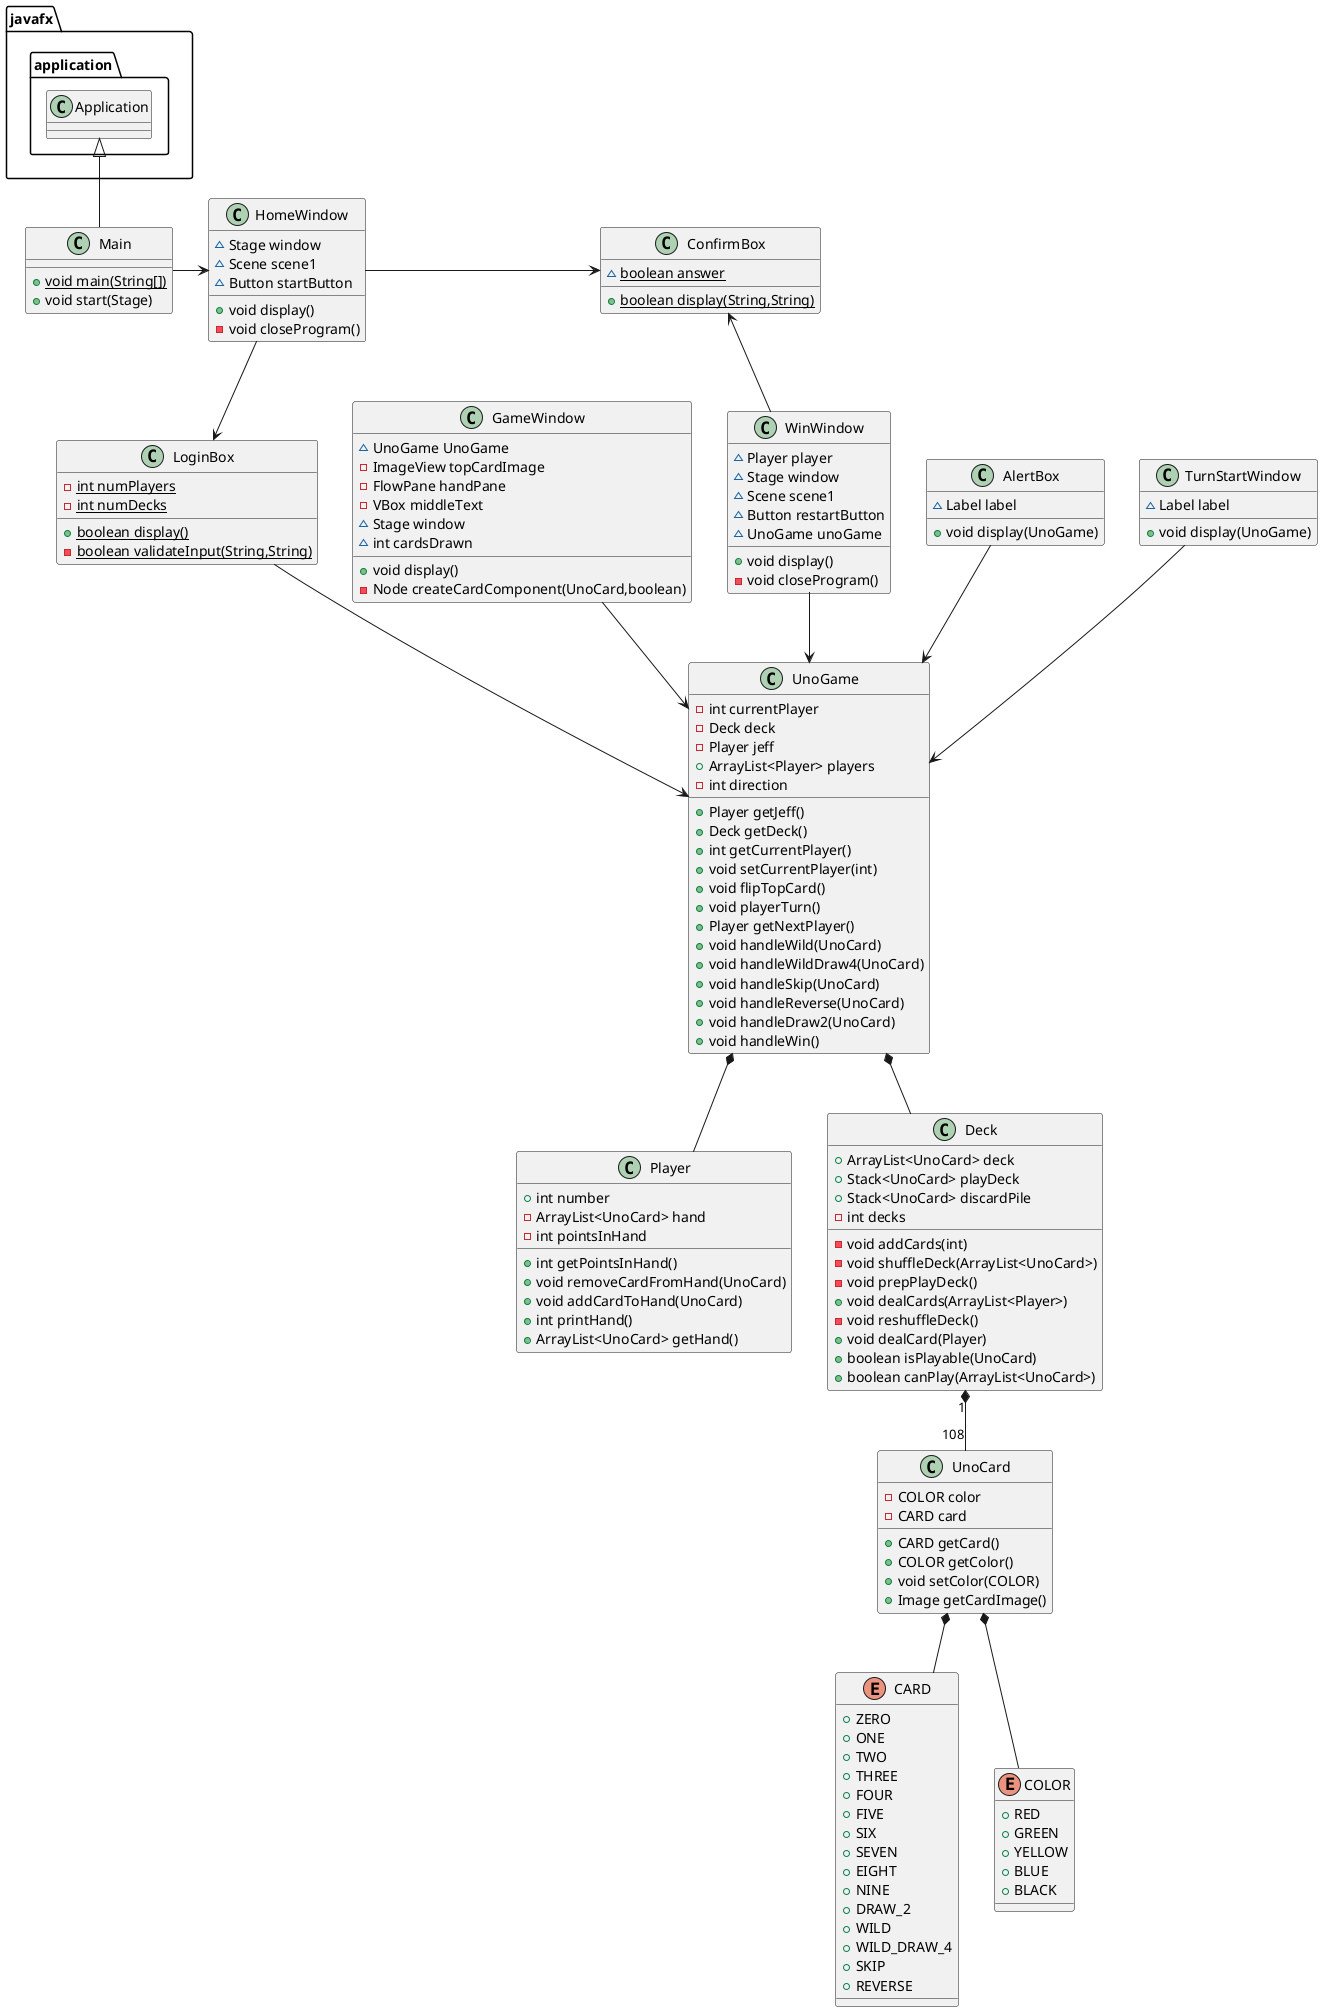 @startuml
class GameWindow {
~ UnoGame UnoGame
- ImageView topCardImage
- FlowPane handPane
- VBox middleText
~ Stage window
~ int cardsDrawn
+ void display()
- Node createCardComponent(UnoCard,boolean)
}
class Main {
+ {static} void main(String[])
+ void start(Stage)
}
class UnoCard {
- COLOR color
- CARD card
+ CARD getCard()
+ COLOR getColor()
+ void setColor(COLOR)
+ Image getCardImage()
}
class WinWindow {
~ Player player
~ Stage window
~ Scene scene1
~ Button restartButton
~ UnoGame unoGame
+ void display()
- void closeProgram()
}
class UnoGame {
- int currentPlayer
- Deck deck
- Player jeff
+ ArrayList<Player> players
- int direction
+ Player getJeff()
+ Deck getDeck()
+ int getCurrentPlayer()
+ void setCurrentPlayer(int)
+ void flipTopCard()
+ void playerTurn()
+ Player getNextPlayer()
+ void handleWild(UnoCard)
+ void handleWildDraw4(UnoCard)
+ void handleSkip(UnoCard)
+ void handleReverse(UnoCard)
+ void handleDraw2(UnoCard)
+ void handleWin()
}
class LoginBox {
- {static} int numPlayers
- {static} int numDecks
+ {static} boolean display()
- {static} boolean validateInput(String,String)
}
enum CARD {
+  ZERO
+  ONE
+  TWO
+  THREE
+  FOUR
+  FIVE
+  SIX
+  SEVEN
+  EIGHT
+  NINE
+  DRAW_2
+  WILD
+  WILD_DRAW_4
+  SKIP
+  REVERSE
}
class AlertBox {
~ Label label
+ void display(UnoGame)
}
class Player {
+ int number
- ArrayList<UnoCard> hand
- int pointsInHand
+ int getPointsInHand()
+ void removeCardFromHand(UnoCard)
+ void addCardToHand(UnoCard)
+ int printHand()
+ ArrayList<UnoCard> getHand()
}
class TurnStartWindow {
~ Label label
+ void display(UnoGame)
}
class HomeWindow {
~ Stage window
~ Scene scene1
~ Button startButton
+ void display()
- void closeProgram()
}
class ConfirmBox {
~ {static} boolean answer
+ {static} boolean display(String,String)
}
class Deck {
+ ArrayList<UnoCard> deck
+ Stack<UnoCard> playDeck
+ Stack<UnoCard> discardPile
- int decks
- void addCards(int)
- void shuffleDeck(ArrayList<UnoCard>)
- void prepPlayDeck()
+ void dealCards(ArrayList<Player>)
- void reshuffleDeck()
+ void dealCard(Player)
+ boolean isPlayable(UnoCard)
+ boolean canPlay(ArrayList<UnoCard>)
}
enum COLOR {
+  RED
+  GREEN
+  YELLOW
+  BLUE
+  BLACK
}


javafx.application.Application <|-- Main
Deck "1" *-- "108" UnoCard
UnoGame *-- Player
UnoGame *-- Deck
Main -right-> HomeWindow
HomeWindow -down-> LoginBox
LoginBox -down-> UnoGame
TurnStartWindow -down-> UnoGame
AlertBox -down-> UnoGame
GameWindow -down-> UnoGame
WinWindow -down-> UnoGame
UnoCard *-- COLOR
UnoCard *-- CARD
HomeWindow -> ConfirmBox
WinWindow -up-> ConfirmBox
@enduml